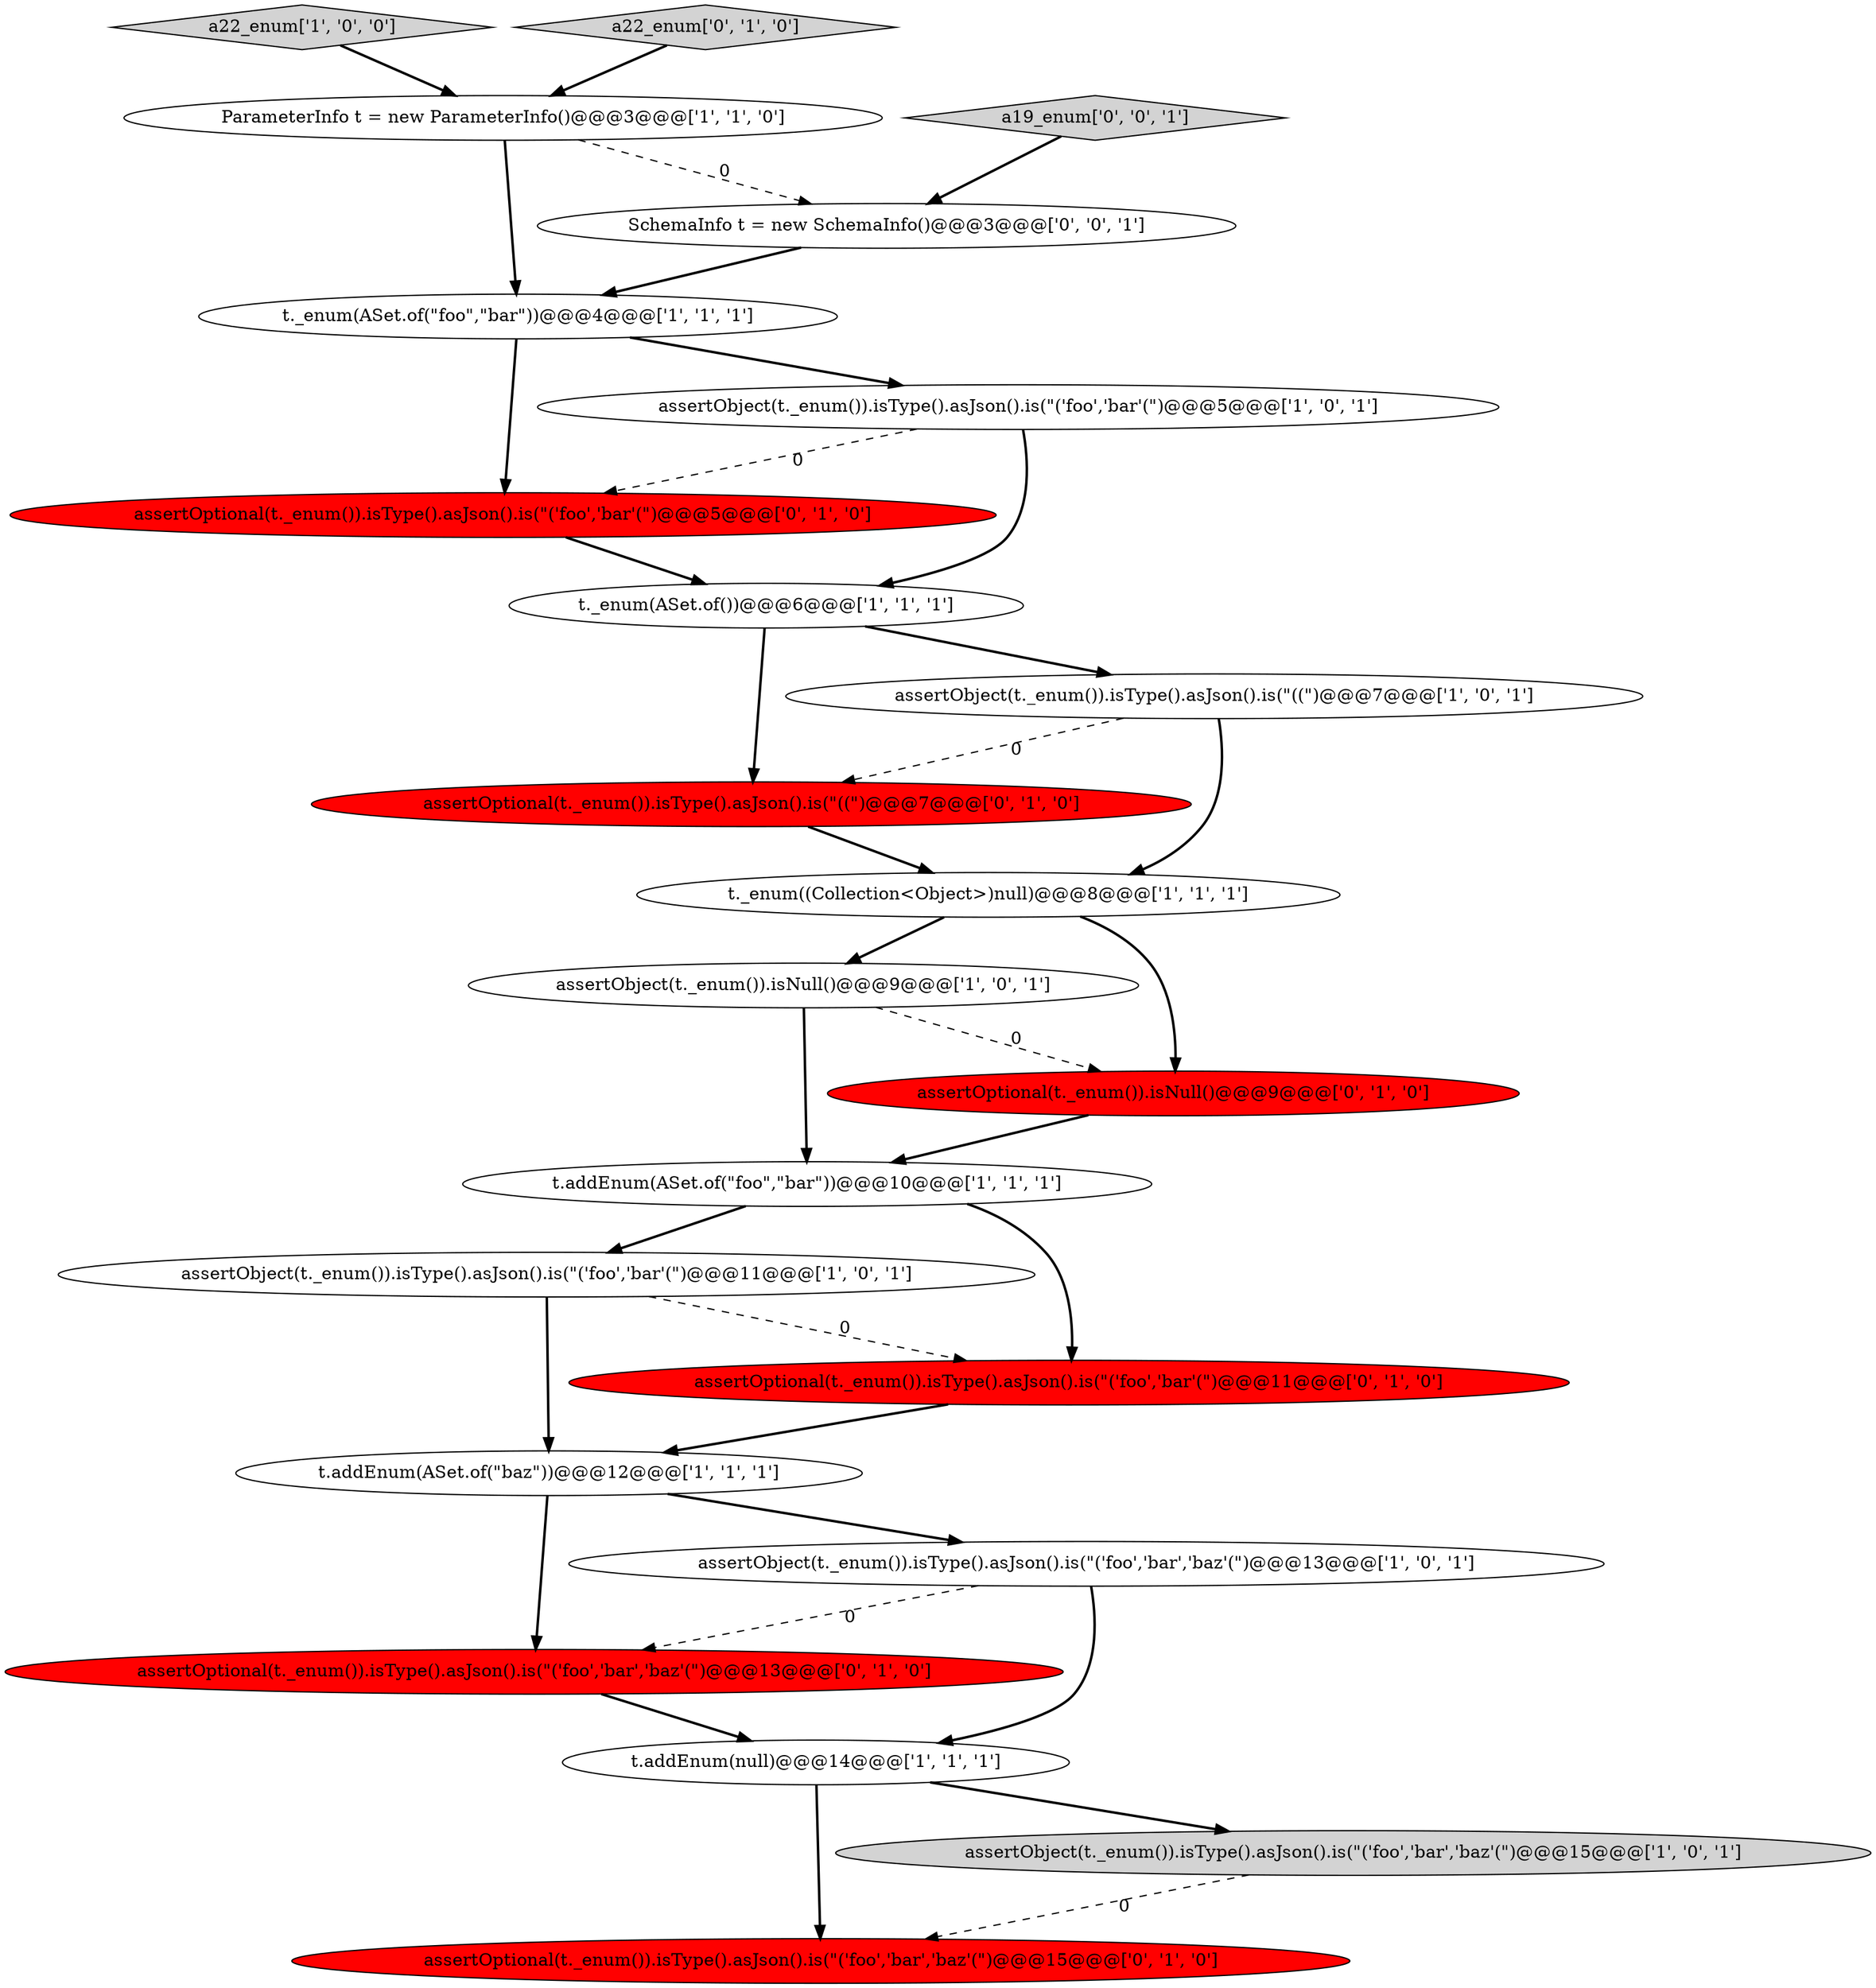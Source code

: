 digraph {
7 [style = filled, label = "t._enum(ASet.of())@@@6@@@['1', '1', '1']", fillcolor = white, shape = ellipse image = "AAA0AAABBB1BBB"];
21 [style = filled, label = "SchemaInfo t = new SchemaInfo()@@@3@@@['0', '0', '1']", fillcolor = white, shape = ellipse image = "AAA0AAABBB3BBB"];
13 [style = filled, label = "assertObject(t._enum()).isType().asJson().is(\"('foo','bar'(\")@@@11@@@['1', '0', '1']", fillcolor = white, shape = ellipse image = "AAA0AAABBB1BBB"];
18 [style = filled, label = "assertOptional(t._enum()).isType().asJson().is(\"((\")@@@7@@@['0', '1', '0']", fillcolor = red, shape = ellipse image = "AAA1AAABBB2BBB"];
10 [style = filled, label = "assertObject(t._enum()).isType().asJson().is(\"((\")@@@7@@@['1', '0', '1']", fillcolor = white, shape = ellipse image = "AAA0AAABBB1BBB"];
3 [style = filled, label = "t.addEnum(ASet.of(\"foo\",\"bar\"))@@@10@@@['1', '1', '1']", fillcolor = white, shape = ellipse image = "AAA0AAABBB1BBB"];
6 [style = filled, label = "a22_enum['1', '0', '0']", fillcolor = lightgray, shape = diamond image = "AAA0AAABBB1BBB"];
1 [style = filled, label = "t._enum(ASet.of(\"foo\",\"bar\"))@@@4@@@['1', '1', '1']", fillcolor = white, shape = ellipse image = "AAA0AAABBB1BBB"];
14 [style = filled, label = "assertOptional(t._enum()).isType().asJson().is(\"('foo','bar','baz'(\")@@@13@@@['0', '1', '0']", fillcolor = red, shape = ellipse image = "AAA1AAABBB2BBB"];
15 [style = filled, label = "a22_enum['0', '1', '0']", fillcolor = lightgray, shape = diamond image = "AAA0AAABBB2BBB"];
17 [style = filled, label = "assertOptional(t._enum()).isType().asJson().is(\"('foo','bar','baz'(\")@@@15@@@['0', '1', '0']", fillcolor = red, shape = ellipse image = "AAA1AAABBB2BBB"];
4 [style = filled, label = "assertObject(t._enum()).isType().asJson().is(\"('foo','bar','baz'(\")@@@13@@@['1', '0', '1']", fillcolor = white, shape = ellipse image = "AAA0AAABBB1BBB"];
9 [style = filled, label = "assertObject(t._enum()).isNull()@@@9@@@['1', '0', '1']", fillcolor = white, shape = ellipse image = "AAA0AAABBB1BBB"];
5 [style = filled, label = "t.addEnum(null)@@@14@@@['1', '1', '1']", fillcolor = white, shape = ellipse image = "AAA0AAABBB1BBB"];
0 [style = filled, label = "t._enum((Collection<Object>)null)@@@8@@@['1', '1', '1']", fillcolor = white, shape = ellipse image = "AAA0AAABBB1BBB"];
16 [style = filled, label = "assertOptional(t._enum()).isType().asJson().is(\"('foo','bar'(\")@@@5@@@['0', '1', '0']", fillcolor = red, shape = ellipse image = "AAA1AAABBB2BBB"];
2 [style = filled, label = "assertObject(t._enum()).isType().asJson().is(\"('foo','bar'(\")@@@5@@@['1', '0', '1']", fillcolor = white, shape = ellipse image = "AAA0AAABBB1BBB"];
8 [style = filled, label = "assertObject(t._enum()).isType().asJson().is(\"('foo','bar','baz'(\")@@@15@@@['1', '0', '1']", fillcolor = lightgray, shape = ellipse image = "AAA0AAABBB1BBB"];
19 [style = filled, label = "assertOptional(t._enum()).isNull()@@@9@@@['0', '1', '0']", fillcolor = red, shape = ellipse image = "AAA1AAABBB2BBB"];
20 [style = filled, label = "assertOptional(t._enum()).isType().asJson().is(\"('foo','bar'(\")@@@11@@@['0', '1', '0']", fillcolor = red, shape = ellipse image = "AAA1AAABBB2BBB"];
11 [style = filled, label = "ParameterInfo t = new ParameterInfo()@@@3@@@['1', '1', '0']", fillcolor = white, shape = ellipse image = "AAA0AAABBB1BBB"];
22 [style = filled, label = "a19_enum['0', '0', '1']", fillcolor = lightgray, shape = diamond image = "AAA0AAABBB3BBB"];
12 [style = filled, label = "t.addEnum(ASet.of(\"baz\"))@@@12@@@['1', '1', '1']", fillcolor = white, shape = ellipse image = "AAA0AAABBB1BBB"];
5->8 [style = bold, label=""];
0->9 [style = bold, label=""];
11->1 [style = bold, label=""];
7->10 [style = bold, label=""];
0->19 [style = bold, label=""];
13->20 [style = dashed, label="0"];
16->7 [style = bold, label=""];
22->21 [style = bold, label=""];
5->17 [style = bold, label=""];
9->19 [style = dashed, label="0"];
3->20 [style = bold, label=""];
13->12 [style = bold, label=""];
15->11 [style = bold, label=""];
12->4 [style = bold, label=""];
1->16 [style = bold, label=""];
2->16 [style = dashed, label="0"];
6->11 [style = bold, label=""];
10->0 [style = bold, label=""];
21->1 [style = bold, label=""];
20->12 [style = bold, label=""];
12->14 [style = bold, label=""];
3->13 [style = bold, label=""];
7->18 [style = bold, label=""];
9->3 [style = bold, label=""];
8->17 [style = dashed, label="0"];
4->14 [style = dashed, label="0"];
1->2 [style = bold, label=""];
2->7 [style = bold, label=""];
4->5 [style = bold, label=""];
19->3 [style = bold, label=""];
18->0 [style = bold, label=""];
10->18 [style = dashed, label="0"];
14->5 [style = bold, label=""];
11->21 [style = dashed, label="0"];
}
